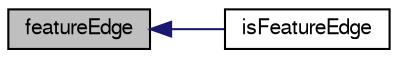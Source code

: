 digraph "featureEdge"
{
  bgcolor="transparent";
  edge [fontname="FreeSans",fontsize="10",labelfontname="FreeSans",labelfontsize="10"];
  node [fontname="FreeSans",fontsize="10",shape=record];
  rankdir="LR";
  Node1 [label="featureEdge",height=0.2,width=0.4,color="black", fillcolor="grey75", style="filled" fontcolor="black"];
  Node1 -> Node2 [dir="back",color="midnightblue",fontsize="10",style="solid",fontname="FreeSans"];
  Node2 [label="isFeatureEdge",height=0.2,width=0.4,color="black",URL="$a00201.html#acc2cb508f87a1547cb4a2113dc21be5b",tooltip="Is edge a feature edge (uniquely determined since on cell. "];
}
